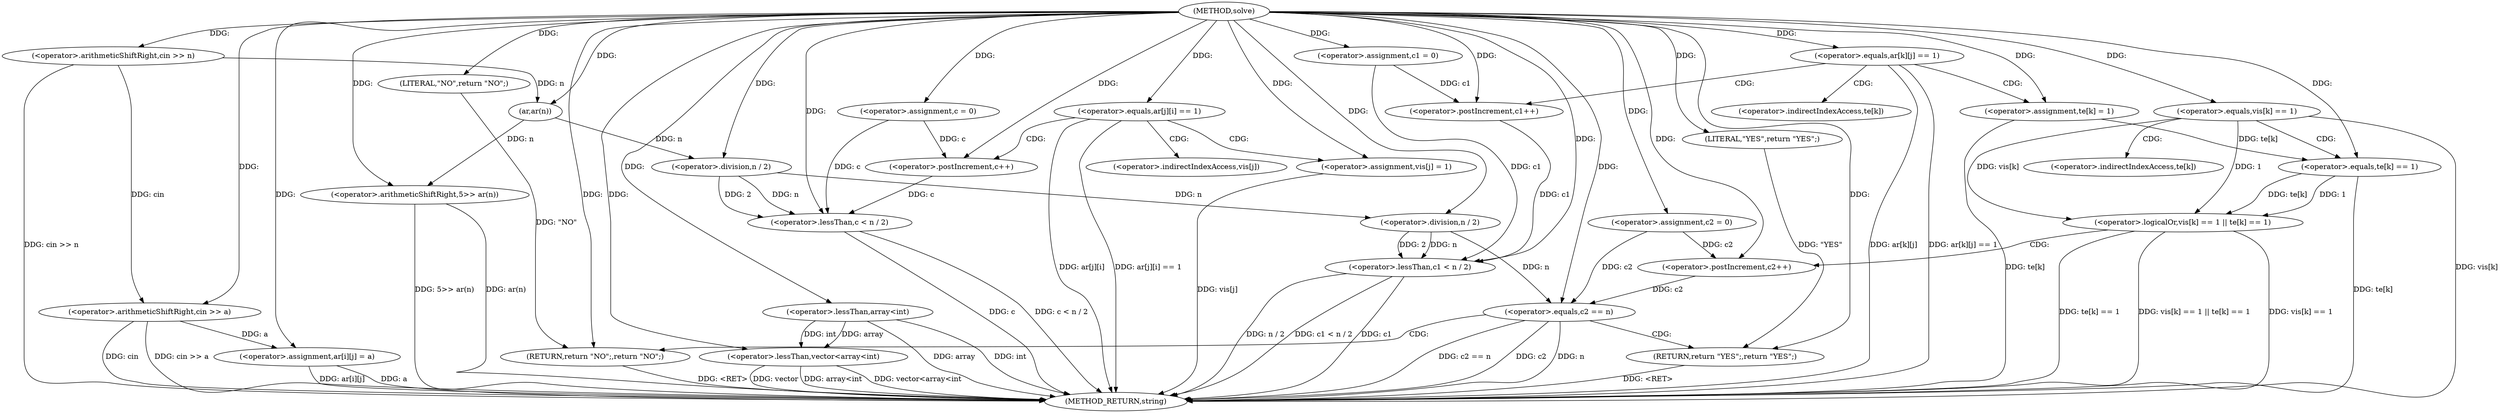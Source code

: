digraph "solve" {  
"1000242" [label = "(METHOD,solve)" ]
"1000358" [label = "(METHOD_RETURN,string)" ]
"1000245" [label = "(<operator>.arithmeticShiftRight,cin >> n)" ]
"1000356" [label = "(RETURN,return \"NO\";,return \"NO\";)" ]
"1000249" [label = "(<operator>.lessThan,vector<array<int)" ]
"1000254" [label = "(<operator>.arithmeticShiftRight,5>> ar(n))" ]
"1000274" [label = "(<operator>.assignment,c = 0)" ]
"1000357" [label = "(LITERAL,\"NO\",return \"NO\";)" ]
"1000261" [label = "(<operator>.arithmeticShiftRight,cin >> a)" ]
"1000264" [label = "(<operator>.assignment,ar[i][j] = a)" ]
"1000295" [label = "(<operator>.lessThan,c < n / 2)" ]
"1000304" [label = "(<operator>.assignment,c1 = 0)" ]
"1000332" [label = "(<operator>.assignment,c2 = 0)" ]
"1000251" [label = "(<operator>.lessThan,array<int)" ]
"1000256" [label = "(ar,ar(n))" ]
"1000279" [label = "(<operator>.equals,ar[j][i] == 1)" ]
"1000325" [label = "(<operator>.lessThan,c1 < n / 2)" ]
"1000351" [label = "(<operator>.equals,c2 == n)" ]
"1000354" [label = "(RETURN,return \"YES\";,return \"YES\";)" ]
"1000287" [label = "(<operator>.assignment,vis[j] = 1)" ]
"1000292" [label = "(<operator>.postIncrement,c++)" ]
"1000297" [label = "(<operator>.division,n / 2)" ]
"1000309" [label = "(<operator>.equals,ar[k][j] == 1)" ]
"1000337" [label = "(<operator>.logicalOr,vis[k] == 1 || te[k] == 1)" ]
"1000348" [label = "(<operator>.postIncrement,c2++)" ]
"1000355" [label = "(LITERAL,\"YES\",return \"YES\";)" ]
"1000317" [label = "(<operator>.assignment,te[k] = 1)" ]
"1000322" [label = "(<operator>.postIncrement,c1++)" ]
"1000327" [label = "(<operator>.division,n / 2)" ]
"1000338" [label = "(<operator>.equals,vis[k] == 1)" ]
"1000343" [label = "(<operator>.equals,te[k] == 1)" ]
"1000288" [label = "(<operator>.indirectIndexAccess,vis[j])" ]
"1000318" [label = "(<operator>.indirectIndexAccess,te[k])" ]
"1000344" [label = "(<operator>.indirectIndexAccess,te[k])" ]
  "1000245" -> "1000358"  [ label = "DDG: cin >> n"] 
  "1000251" -> "1000358"  [ label = "DDG: array"] 
  "1000249" -> "1000358"  [ label = "DDG: array<int"] 
  "1000249" -> "1000358"  [ label = "DDG: vector<array<int"] 
  "1000254" -> "1000358"  [ label = "DDG: ar(n)"] 
  "1000254" -> "1000358"  [ label = "DDG: 5>> ar(n)"] 
  "1000261" -> "1000358"  [ label = "DDG: cin"] 
  "1000261" -> "1000358"  [ label = "DDG: cin >> a"] 
  "1000264" -> "1000358"  [ label = "DDG: ar[i][j]"] 
  "1000264" -> "1000358"  [ label = "DDG: a"] 
  "1000279" -> "1000358"  [ label = "DDG: ar[j][i]"] 
  "1000279" -> "1000358"  [ label = "DDG: ar[j][i] == 1"] 
  "1000287" -> "1000358"  [ label = "DDG: vis[j]"] 
  "1000295" -> "1000358"  [ label = "DDG: c"] 
  "1000295" -> "1000358"  [ label = "DDG: c < n / 2"] 
  "1000309" -> "1000358"  [ label = "DDG: ar[k][j]"] 
  "1000309" -> "1000358"  [ label = "DDG: ar[k][j] == 1"] 
  "1000317" -> "1000358"  [ label = "DDG: te[k]"] 
  "1000325" -> "1000358"  [ label = "DDG: c1"] 
  "1000325" -> "1000358"  [ label = "DDG: n / 2"] 
  "1000325" -> "1000358"  [ label = "DDG: c1 < n / 2"] 
  "1000338" -> "1000358"  [ label = "DDG: vis[k]"] 
  "1000337" -> "1000358"  [ label = "DDG: vis[k] == 1"] 
  "1000343" -> "1000358"  [ label = "DDG: te[k]"] 
  "1000337" -> "1000358"  [ label = "DDG: te[k] == 1"] 
  "1000337" -> "1000358"  [ label = "DDG: vis[k] == 1 || te[k] == 1"] 
  "1000351" -> "1000358"  [ label = "DDG: c2"] 
  "1000351" -> "1000358"  [ label = "DDG: n"] 
  "1000351" -> "1000358"  [ label = "DDG: c2 == n"] 
  "1000356" -> "1000358"  [ label = "DDG: <RET>"] 
  "1000354" -> "1000358"  [ label = "DDG: <RET>"] 
  "1000249" -> "1000358"  [ label = "DDG: vector"] 
  "1000251" -> "1000358"  [ label = "DDG: int"] 
  "1000357" -> "1000356"  [ label = "DDG: \"NO\""] 
  "1000242" -> "1000356"  [ label = "DDG: "] 
  "1000242" -> "1000245"  [ label = "DDG: "] 
  "1000242" -> "1000274"  [ label = "DDG: "] 
  "1000242" -> "1000357"  [ label = "DDG: "] 
  "1000242" -> "1000249"  [ label = "DDG: "] 
  "1000251" -> "1000249"  [ label = "DDG: int"] 
  "1000251" -> "1000249"  [ label = "DDG: array"] 
  "1000242" -> "1000254"  [ label = "DDG: "] 
  "1000256" -> "1000254"  [ label = "DDG: n"] 
  "1000261" -> "1000264"  [ label = "DDG: a"] 
  "1000242" -> "1000264"  [ label = "DDG: "] 
  "1000242" -> "1000304"  [ label = "DDG: "] 
  "1000242" -> "1000332"  [ label = "DDG: "] 
  "1000242" -> "1000251"  [ label = "DDG: "] 
  "1000245" -> "1000256"  [ label = "DDG: n"] 
  "1000242" -> "1000256"  [ label = "DDG: "] 
  "1000245" -> "1000261"  [ label = "DDG: cin"] 
  "1000242" -> "1000261"  [ label = "DDG: "] 
  "1000274" -> "1000295"  [ label = "DDG: c"] 
  "1000292" -> "1000295"  [ label = "DDG: c"] 
  "1000242" -> "1000295"  [ label = "DDG: "] 
  "1000297" -> "1000295"  [ label = "DDG: n"] 
  "1000297" -> "1000295"  [ label = "DDG: 2"] 
  "1000355" -> "1000354"  [ label = "DDG: \"YES\""] 
  "1000242" -> "1000354"  [ label = "DDG: "] 
  "1000242" -> "1000279"  [ label = "DDG: "] 
  "1000242" -> "1000287"  [ label = "DDG: "] 
  "1000256" -> "1000297"  [ label = "DDG: n"] 
  "1000242" -> "1000297"  [ label = "DDG: "] 
  "1000304" -> "1000325"  [ label = "DDG: c1"] 
  "1000322" -> "1000325"  [ label = "DDG: c1"] 
  "1000242" -> "1000325"  [ label = "DDG: "] 
  "1000327" -> "1000325"  [ label = "DDG: n"] 
  "1000327" -> "1000325"  [ label = "DDG: 2"] 
  "1000332" -> "1000351"  [ label = "DDG: c2"] 
  "1000348" -> "1000351"  [ label = "DDG: c2"] 
  "1000242" -> "1000351"  [ label = "DDG: "] 
  "1000327" -> "1000351"  [ label = "DDG: n"] 
  "1000242" -> "1000355"  [ label = "DDG: "] 
  "1000274" -> "1000292"  [ label = "DDG: c"] 
  "1000242" -> "1000292"  [ label = "DDG: "] 
  "1000242" -> "1000309"  [ label = "DDG: "] 
  "1000242" -> "1000317"  [ label = "DDG: "] 
  "1000297" -> "1000327"  [ label = "DDG: n"] 
  "1000242" -> "1000327"  [ label = "DDG: "] 
  "1000338" -> "1000337"  [ label = "DDG: vis[k]"] 
  "1000338" -> "1000337"  [ label = "DDG: 1"] 
  "1000343" -> "1000337"  [ label = "DDG: te[k]"] 
  "1000343" -> "1000337"  [ label = "DDG: 1"] 
  "1000332" -> "1000348"  [ label = "DDG: c2"] 
  "1000242" -> "1000348"  [ label = "DDG: "] 
  "1000304" -> "1000322"  [ label = "DDG: c1"] 
  "1000242" -> "1000322"  [ label = "DDG: "] 
  "1000242" -> "1000338"  [ label = "DDG: "] 
  "1000317" -> "1000343"  [ label = "DDG: te[k]"] 
  "1000242" -> "1000343"  [ label = "DDG: "] 
  "1000279" -> "1000287"  [ label = "CDG: "] 
  "1000279" -> "1000288"  [ label = "CDG: "] 
  "1000279" -> "1000292"  [ label = "CDG: "] 
  "1000351" -> "1000356"  [ label = "CDG: "] 
  "1000351" -> "1000354"  [ label = "CDG: "] 
  "1000309" -> "1000318"  [ label = "CDG: "] 
  "1000309" -> "1000317"  [ label = "CDG: "] 
  "1000309" -> "1000322"  [ label = "CDG: "] 
  "1000337" -> "1000348"  [ label = "CDG: "] 
  "1000338" -> "1000343"  [ label = "CDG: "] 
  "1000338" -> "1000344"  [ label = "CDG: "] 
}
